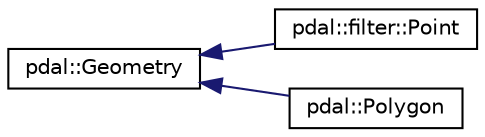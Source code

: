 digraph "Graphical Class Hierarchy"
{
  edge [fontname="Helvetica",fontsize="10",labelfontname="Helvetica",labelfontsize="10"];
  node [fontname="Helvetica",fontsize="10",shape=record];
  rankdir="LR";
  Node1 [label="pdal::Geometry",height=0.2,width=0.4,color="black", fillcolor="white", style="filled",URL="$classpdal_1_1Geometry.html"];
  Node1 -> Node2 [dir="back",color="midnightblue",fontsize="10",style="solid",fontname="Helvetica"];
  Node2 [label="pdal::filter::Point",height=0.2,width=0.4,color="black", fillcolor="white", style="filled",URL="$classpdal_1_1filter_1_1Point.html"];
  Node1 -> Node3 [dir="back",color="midnightblue",fontsize="10",style="solid",fontname="Helvetica"];
  Node3 [label="pdal::Polygon",height=0.2,width=0.4,color="black", fillcolor="white", style="filled",URL="$classpdal_1_1Polygon.html"];
}
